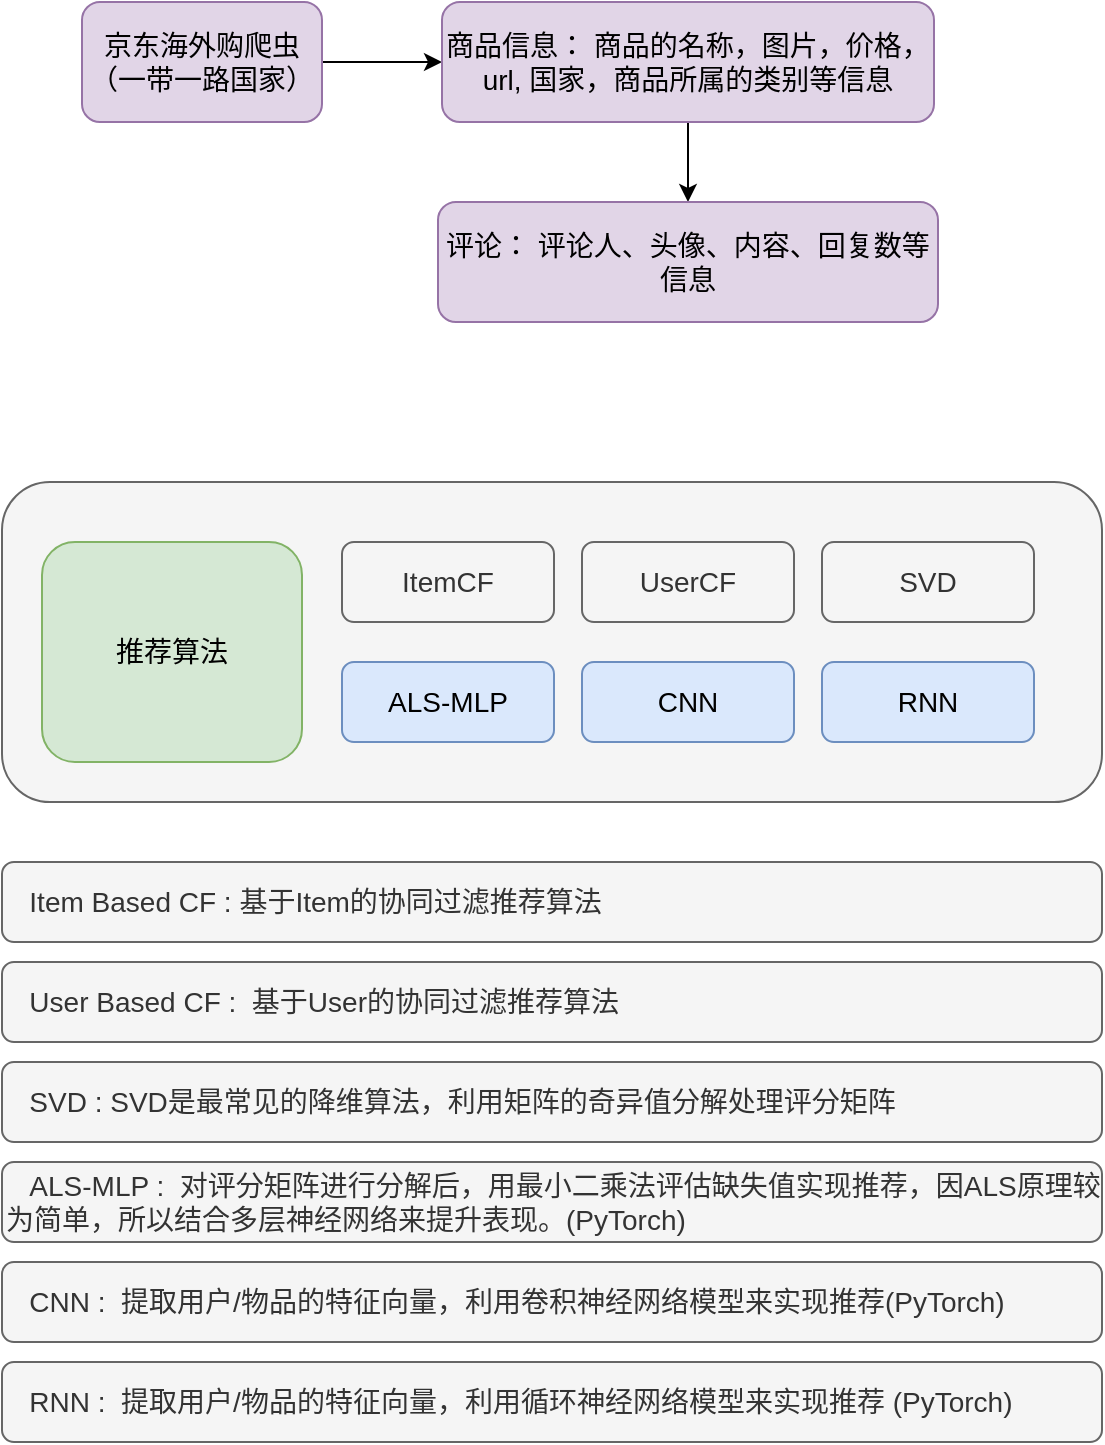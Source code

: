 <mxfile version="20.1.4" type="github">
  <diagram id="VOp5mjlp2HQmrB3yNQmH" name="第 1 页">
    <mxGraphModel dx="813" dy="454" grid="1" gridSize="10" guides="1" tooltips="1" connect="1" arrows="1" fold="1" page="1" pageScale="1" pageWidth="827" pageHeight="1169" math="0" shadow="0">
      <root>
        <mxCell id="0" />
        <mxCell id="1" parent="0" />
        <mxCell id="-aMOJ7WB9ZFkgqsZZZWB-4" style="edgeStyle=orthogonalEdgeStyle;rounded=0;orthogonalLoop=1;jettySize=auto;html=1;exitX=1;exitY=0.5;exitDx=0;exitDy=0;entryX=0;entryY=0.5;entryDx=0;entryDy=0;fontSize=14;" edge="1" parent="1" source="-aMOJ7WB9ZFkgqsZZZWB-1" target="-aMOJ7WB9ZFkgqsZZZWB-2">
          <mxGeometry relative="1" as="geometry" />
        </mxCell>
        <mxCell id="-aMOJ7WB9ZFkgqsZZZWB-1" value="京东海外购爬虫&lt;br style=&quot;font-size: 14px;&quot;&gt;（一带一路国家）" style="rounded=1;whiteSpace=wrap;html=1;fillColor=#e1d5e7;strokeColor=#9673a6;fontSize=14;" vertex="1" parent="1">
          <mxGeometry x="150" y="430" width="120" height="60" as="geometry" />
        </mxCell>
        <mxCell id="-aMOJ7WB9ZFkgqsZZZWB-5" style="edgeStyle=orthogonalEdgeStyle;rounded=0;orthogonalLoop=1;jettySize=auto;html=1;exitX=0.5;exitY=1;exitDx=0;exitDy=0;entryX=0.5;entryY=0;entryDx=0;entryDy=0;fontSize=14;" edge="1" parent="1" source="-aMOJ7WB9ZFkgqsZZZWB-2" target="-aMOJ7WB9ZFkgqsZZZWB-3">
          <mxGeometry relative="1" as="geometry" />
        </mxCell>
        <mxCell id="-aMOJ7WB9ZFkgqsZZZWB-2" value="商品信息： 商品的名称，图片，价格，url, 国家，商品所属的类别等信息" style="rounded=1;whiteSpace=wrap;html=1;fillColor=#e1d5e7;strokeColor=#9673a6;fontSize=14;" vertex="1" parent="1">
          <mxGeometry x="330" y="430" width="246" height="60" as="geometry" />
        </mxCell>
        <mxCell id="-aMOJ7WB9ZFkgqsZZZWB-3" value="评论： 评论人、头像、内容、回复数等信息" style="rounded=1;whiteSpace=wrap;html=1;fillColor=#e1d5e7;strokeColor=#9673a6;fontSize=14;" vertex="1" parent="1">
          <mxGeometry x="328" y="530" width="250" height="60" as="geometry" />
        </mxCell>
        <mxCell id="-aMOJ7WB9ZFkgqsZZZWB-12" value="" style="rounded=1;whiteSpace=wrap;html=1;fontSize=14;fillColor=#f5f5f5;strokeColor=#666666;fontColor=#333333;" vertex="1" parent="1">
          <mxGeometry x="110" y="670" width="550" height="160" as="geometry" />
        </mxCell>
        <mxCell id="-aMOJ7WB9ZFkgqsZZZWB-6" value="推荐算法" style="rounded=1;whiteSpace=wrap;html=1;fontSize=14;fillColor=#d5e8d4;strokeColor=#82b366;" vertex="1" parent="1">
          <mxGeometry x="130" y="700" width="130" height="110" as="geometry" />
        </mxCell>
        <mxCell id="-aMOJ7WB9ZFkgqsZZZWB-7" value="ItemCF" style="rounded=1;whiteSpace=wrap;html=1;fontSize=14;fillColor=#f5f5f5;strokeColor=#666666;fontColor=#333333;" vertex="1" parent="1">
          <mxGeometry x="280" y="700" width="106" height="40" as="geometry" />
        </mxCell>
        <mxCell id="-aMOJ7WB9ZFkgqsZZZWB-10" value="UserCF" style="rounded=1;whiteSpace=wrap;html=1;fontSize=14;fillColor=#f5f5f5;strokeColor=#666666;fontColor=#333333;" vertex="1" parent="1">
          <mxGeometry x="400" y="700" width="106" height="40" as="geometry" />
        </mxCell>
        <mxCell id="-aMOJ7WB9ZFkgqsZZZWB-11" value="SVD" style="rounded=1;whiteSpace=wrap;html=1;fontSize=14;fillColor=#f5f5f5;strokeColor=#666666;fontColor=#333333;" vertex="1" parent="1">
          <mxGeometry x="520" y="700" width="106" height="40" as="geometry" />
        </mxCell>
        <mxCell id="-aMOJ7WB9ZFkgqsZZZWB-13" value="ALS-MLP" style="rounded=1;whiteSpace=wrap;html=1;fontSize=14;fillColor=#dae8fc;strokeColor=#6c8ebf;" vertex="1" parent="1">
          <mxGeometry x="280" y="760" width="106" height="40" as="geometry" />
        </mxCell>
        <mxCell id="-aMOJ7WB9ZFkgqsZZZWB-14" value="CNN" style="rounded=1;whiteSpace=wrap;html=1;fontSize=14;fillColor=#dae8fc;strokeColor=#6c8ebf;" vertex="1" parent="1">
          <mxGeometry x="400" y="760" width="106" height="40" as="geometry" />
        </mxCell>
        <mxCell id="-aMOJ7WB9ZFkgqsZZZWB-15" value="RNN" style="rounded=1;whiteSpace=wrap;html=1;fontSize=14;fillColor=#dae8fc;strokeColor=#6c8ebf;" vertex="1" parent="1">
          <mxGeometry x="520" y="760" width="106" height="40" as="geometry" />
        </mxCell>
        <mxCell id="-aMOJ7WB9ZFkgqsZZZWB-16" value="&amp;nbsp; &amp;nbsp;Item Based CF : 基于Item的协同过滤推荐算法&amp;nbsp;" style="rounded=1;whiteSpace=wrap;html=1;fontSize=14;fillColor=#f5f5f5;strokeColor=#666666;fontColor=#333333;align=left;" vertex="1" parent="1">
          <mxGeometry x="110" y="860" width="550" height="40" as="geometry" />
        </mxCell>
        <mxCell id="-aMOJ7WB9ZFkgqsZZZWB-17" value="&amp;nbsp; &amp;nbsp;User Based CF :&amp;nbsp; 基于User的协同过滤推荐算法" style="rounded=1;whiteSpace=wrap;html=1;fontSize=14;fillColor=#f5f5f5;strokeColor=#666666;fontColor=#333333;align=left;" vertex="1" parent="1">
          <mxGeometry x="110" y="910" width="550" height="40" as="geometry" />
        </mxCell>
        <mxCell id="-aMOJ7WB9ZFkgqsZZZWB-18" value="&amp;nbsp; &amp;nbsp;SVD : SVD是最常见的降维算法，利用矩阵的奇异值分解处理评分矩阵" style="rounded=1;whiteSpace=wrap;html=1;fontSize=14;fillColor=#f5f5f5;strokeColor=#666666;fontColor=#333333;align=left;" vertex="1" parent="1">
          <mxGeometry x="110" y="960" width="550" height="40" as="geometry" />
        </mxCell>
        <mxCell id="-aMOJ7WB9ZFkgqsZZZWB-19" value="&amp;nbsp; &amp;nbsp;ALS-MLP :&amp;nbsp; 对评分矩阵进行分解后，用最小二乘法评估缺失值实现推荐，因ALS原理较为简单，所以结合多层神经网络来提升表现。(PyTorch)" style="rounded=1;whiteSpace=wrap;html=1;fontSize=14;fillColor=#f5f5f5;strokeColor=#666666;fontColor=#333333;align=left;" vertex="1" parent="1">
          <mxGeometry x="110" y="1010" width="550" height="40" as="geometry" />
        </mxCell>
        <mxCell id="-aMOJ7WB9ZFkgqsZZZWB-20" value="&amp;nbsp; &amp;nbsp;CNN :&amp;nbsp; 提取用户/物品的特征向量，利用卷积神经网络模型来实现推荐(PyTorch)" style="rounded=1;whiteSpace=wrap;html=1;fontSize=14;fillColor=#f5f5f5;strokeColor=#666666;fontColor=#333333;align=left;" vertex="1" parent="1">
          <mxGeometry x="110" y="1060" width="550" height="40" as="geometry" />
        </mxCell>
        <mxCell id="-aMOJ7WB9ZFkgqsZZZWB-21" value="&amp;nbsp; &amp;nbsp;RNN :&amp;nbsp; 提取用户/物品的特征向量，利用循环神经网络模型来实现推荐 (PyTorch)" style="rounded=1;whiteSpace=wrap;html=1;fontSize=14;fillColor=#f5f5f5;strokeColor=#666666;fontColor=#333333;align=left;" vertex="1" parent="1">
          <mxGeometry x="110" y="1110" width="550" height="40" as="geometry" />
        </mxCell>
      </root>
    </mxGraphModel>
  </diagram>
</mxfile>
